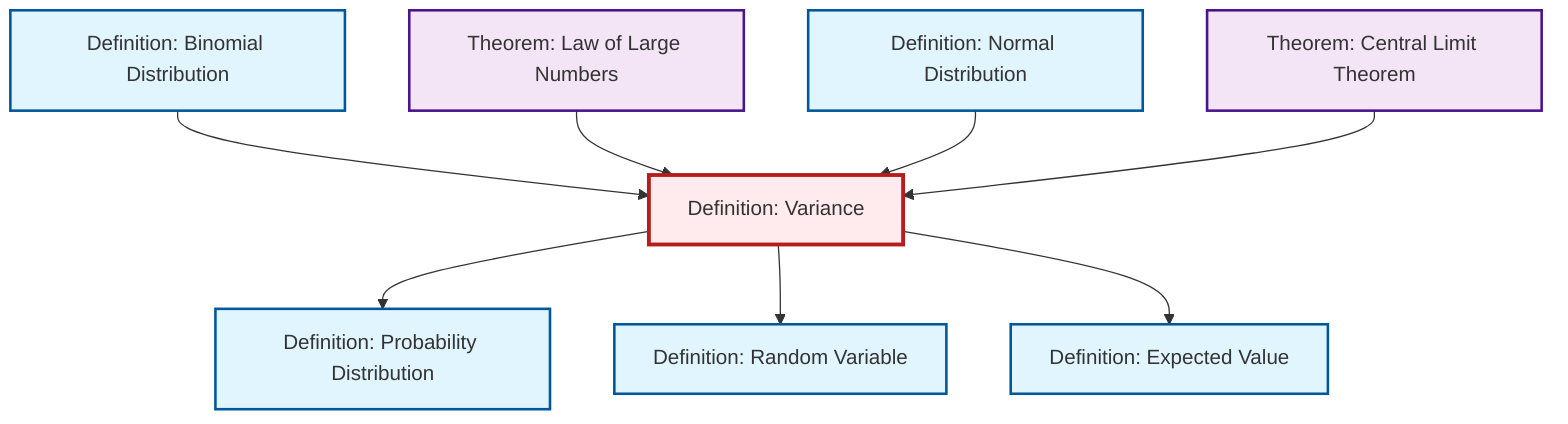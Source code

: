 graph TD
    classDef definition fill:#e1f5fe,stroke:#01579b,stroke-width:2px
    classDef theorem fill:#f3e5f5,stroke:#4a148c,stroke-width:2px
    classDef axiom fill:#fff3e0,stroke:#e65100,stroke-width:2px
    classDef example fill:#e8f5e9,stroke:#1b5e20,stroke-width:2px
    classDef current fill:#ffebee,stroke:#b71c1c,stroke-width:3px
    def-probability-distribution["Definition: Probability Distribution"]:::definition
    def-binomial-distribution["Definition: Binomial Distribution"]:::definition
    thm-law-of-large-numbers["Theorem: Law of Large Numbers"]:::theorem
    def-random-variable["Definition: Random Variable"]:::definition
    thm-central-limit["Theorem: Central Limit Theorem"]:::theorem
    def-variance["Definition: Variance"]:::definition
    def-expectation["Definition: Expected Value"]:::definition
    def-normal-distribution["Definition: Normal Distribution"]:::definition
    def-binomial-distribution --> def-variance
    thm-law-of-large-numbers --> def-variance
    def-normal-distribution --> def-variance
    thm-central-limit --> def-variance
    def-variance --> def-probability-distribution
    def-variance --> def-random-variable
    def-variance --> def-expectation
    class def-variance current